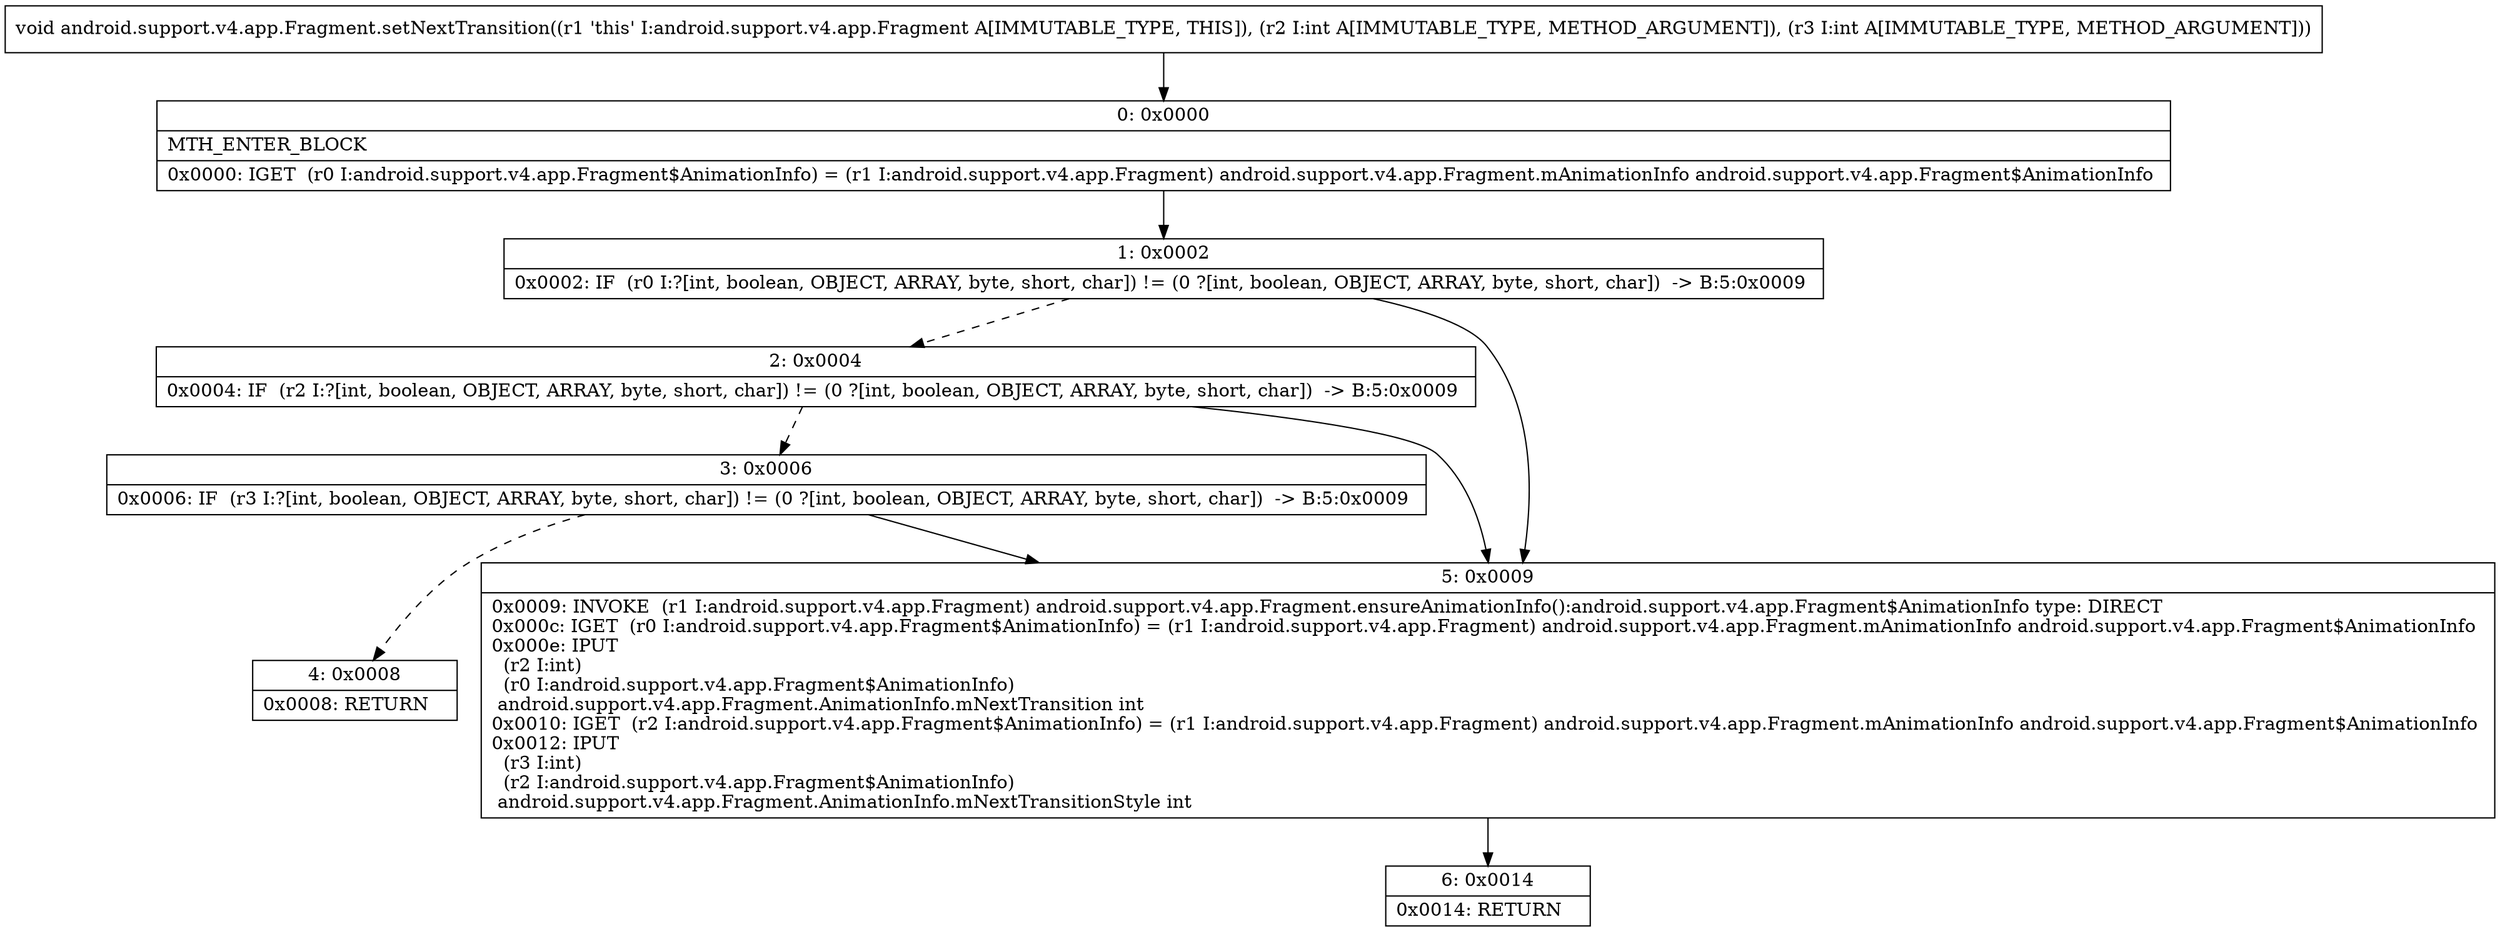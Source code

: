 digraph "CFG forandroid.support.v4.app.Fragment.setNextTransition(II)V" {
Node_0 [shape=record,label="{0\:\ 0x0000|MTH_ENTER_BLOCK\l|0x0000: IGET  (r0 I:android.support.v4.app.Fragment$AnimationInfo) = (r1 I:android.support.v4.app.Fragment) android.support.v4.app.Fragment.mAnimationInfo android.support.v4.app.Fragment$AnimationInfo \l}"];
Node_1 [shape=record,label="{1\:\ 0x0002|0x0002: IF  (r0 I:?[int, boolean, OBJECT, ARRAY, byte, short, char]) != (0 ?[int, boolean, OBJECT, ARRAY, byte, short, char])  \-\> B:5:0x0009 \l}"];
Node_2 [shape=record,label="{2\:\ 0x0004|0x0004: IF  (r2 I:?[int, boolean, OBJECT, ARRAY, byte, short, char]) != (0 ?[int, boolean, OBJECT, ARRAY, byte, short, char])  \-\> B:5:0x0009 \l}"];
Node_3 [shape=record,label="{3\:\ 0x0006|0x0006: IF  (r3 I:?[int, boolean, OBJECT, ARRAY, byte, short, char]) != (0 ?[int, boolean, OBJECT, ARRAY, byte, short, char])  \-\> B:5:0x0009 \l}"];
Node_4 [shape=record,label="{4\:\ 0x0008|0x0008: RETURN   \l}"];
Node_5 [shape=record,label="{5\:\ 0x0009|0x0009: INVOKE  (r1 I:android.support.v4.app.Fragment) android.support.v4.app.Fragment.ensureAnimationInfo():android.support.v4.app.Fragment$AnimationInfo type: DIRECT \l0x000c: IGET  (r0 I:android.support.v4.app.Fragment$AnimationInfo) = (r1 I:android.support.v4.app.Fragment) android.support.v4.app.Fragment.mAnimationInfo android.support.v4.app.Fragment$AnimationInfo \l0x000e: IPUT  \l  (r2 I:int)\l  (r0 I:android.support.v4.app.Fragment$AnimationInfo)\l android.support.v4.app.Fragment.AnimationInfo.mNextTransition int \l0x0010: IGET  (r2 I:android.support.v4.app.Fragment$AnimationInfo) = (r1 I:android.support.v4.app.Fragment) android.support.v4.app.Fragment.mAnimationInfo android.support.v4.app.Fragment$AnimationInfo \l0x0012: IPUT  \l  (r3 I:int)\l  (r2 I:android.support.v4.app.Fragment$AnimationInfo)\l android.support.v4.app.Fragment.AnimationInfo.mNextTransitionStyle int \l}"];
Node_6 [shape=record,label="{6\:\ 0x0014|0x0014: RETURN   \l}"];
MethodNode[shape=record,label="{void android.support.v4.app.Fragment.setNextTransition((r1 'this' I:android.support.v4.app.Fragment A[IMMUTABLE_TYPE, THIS]), (r2 I:int A[IMMUTABLE_TYPE, METHOD_ARGUMENT]), (r3 I:int A[IMMUTABLE_TYPE, METHOD_ARGUMENT])) }"];
MethodNode -> Node_0;
Node_0 -> Node_1;
Node_1 -> Node_2[style=dashed];
Node_1 -> Node_5;
Node_2 -> Node_3[style=dashed];
Node_2 -> Node_5;
Node_3 -> Node_4[style=dashed];
Node_3 -> Node_5;
Node_5 -> Node_6;
}

